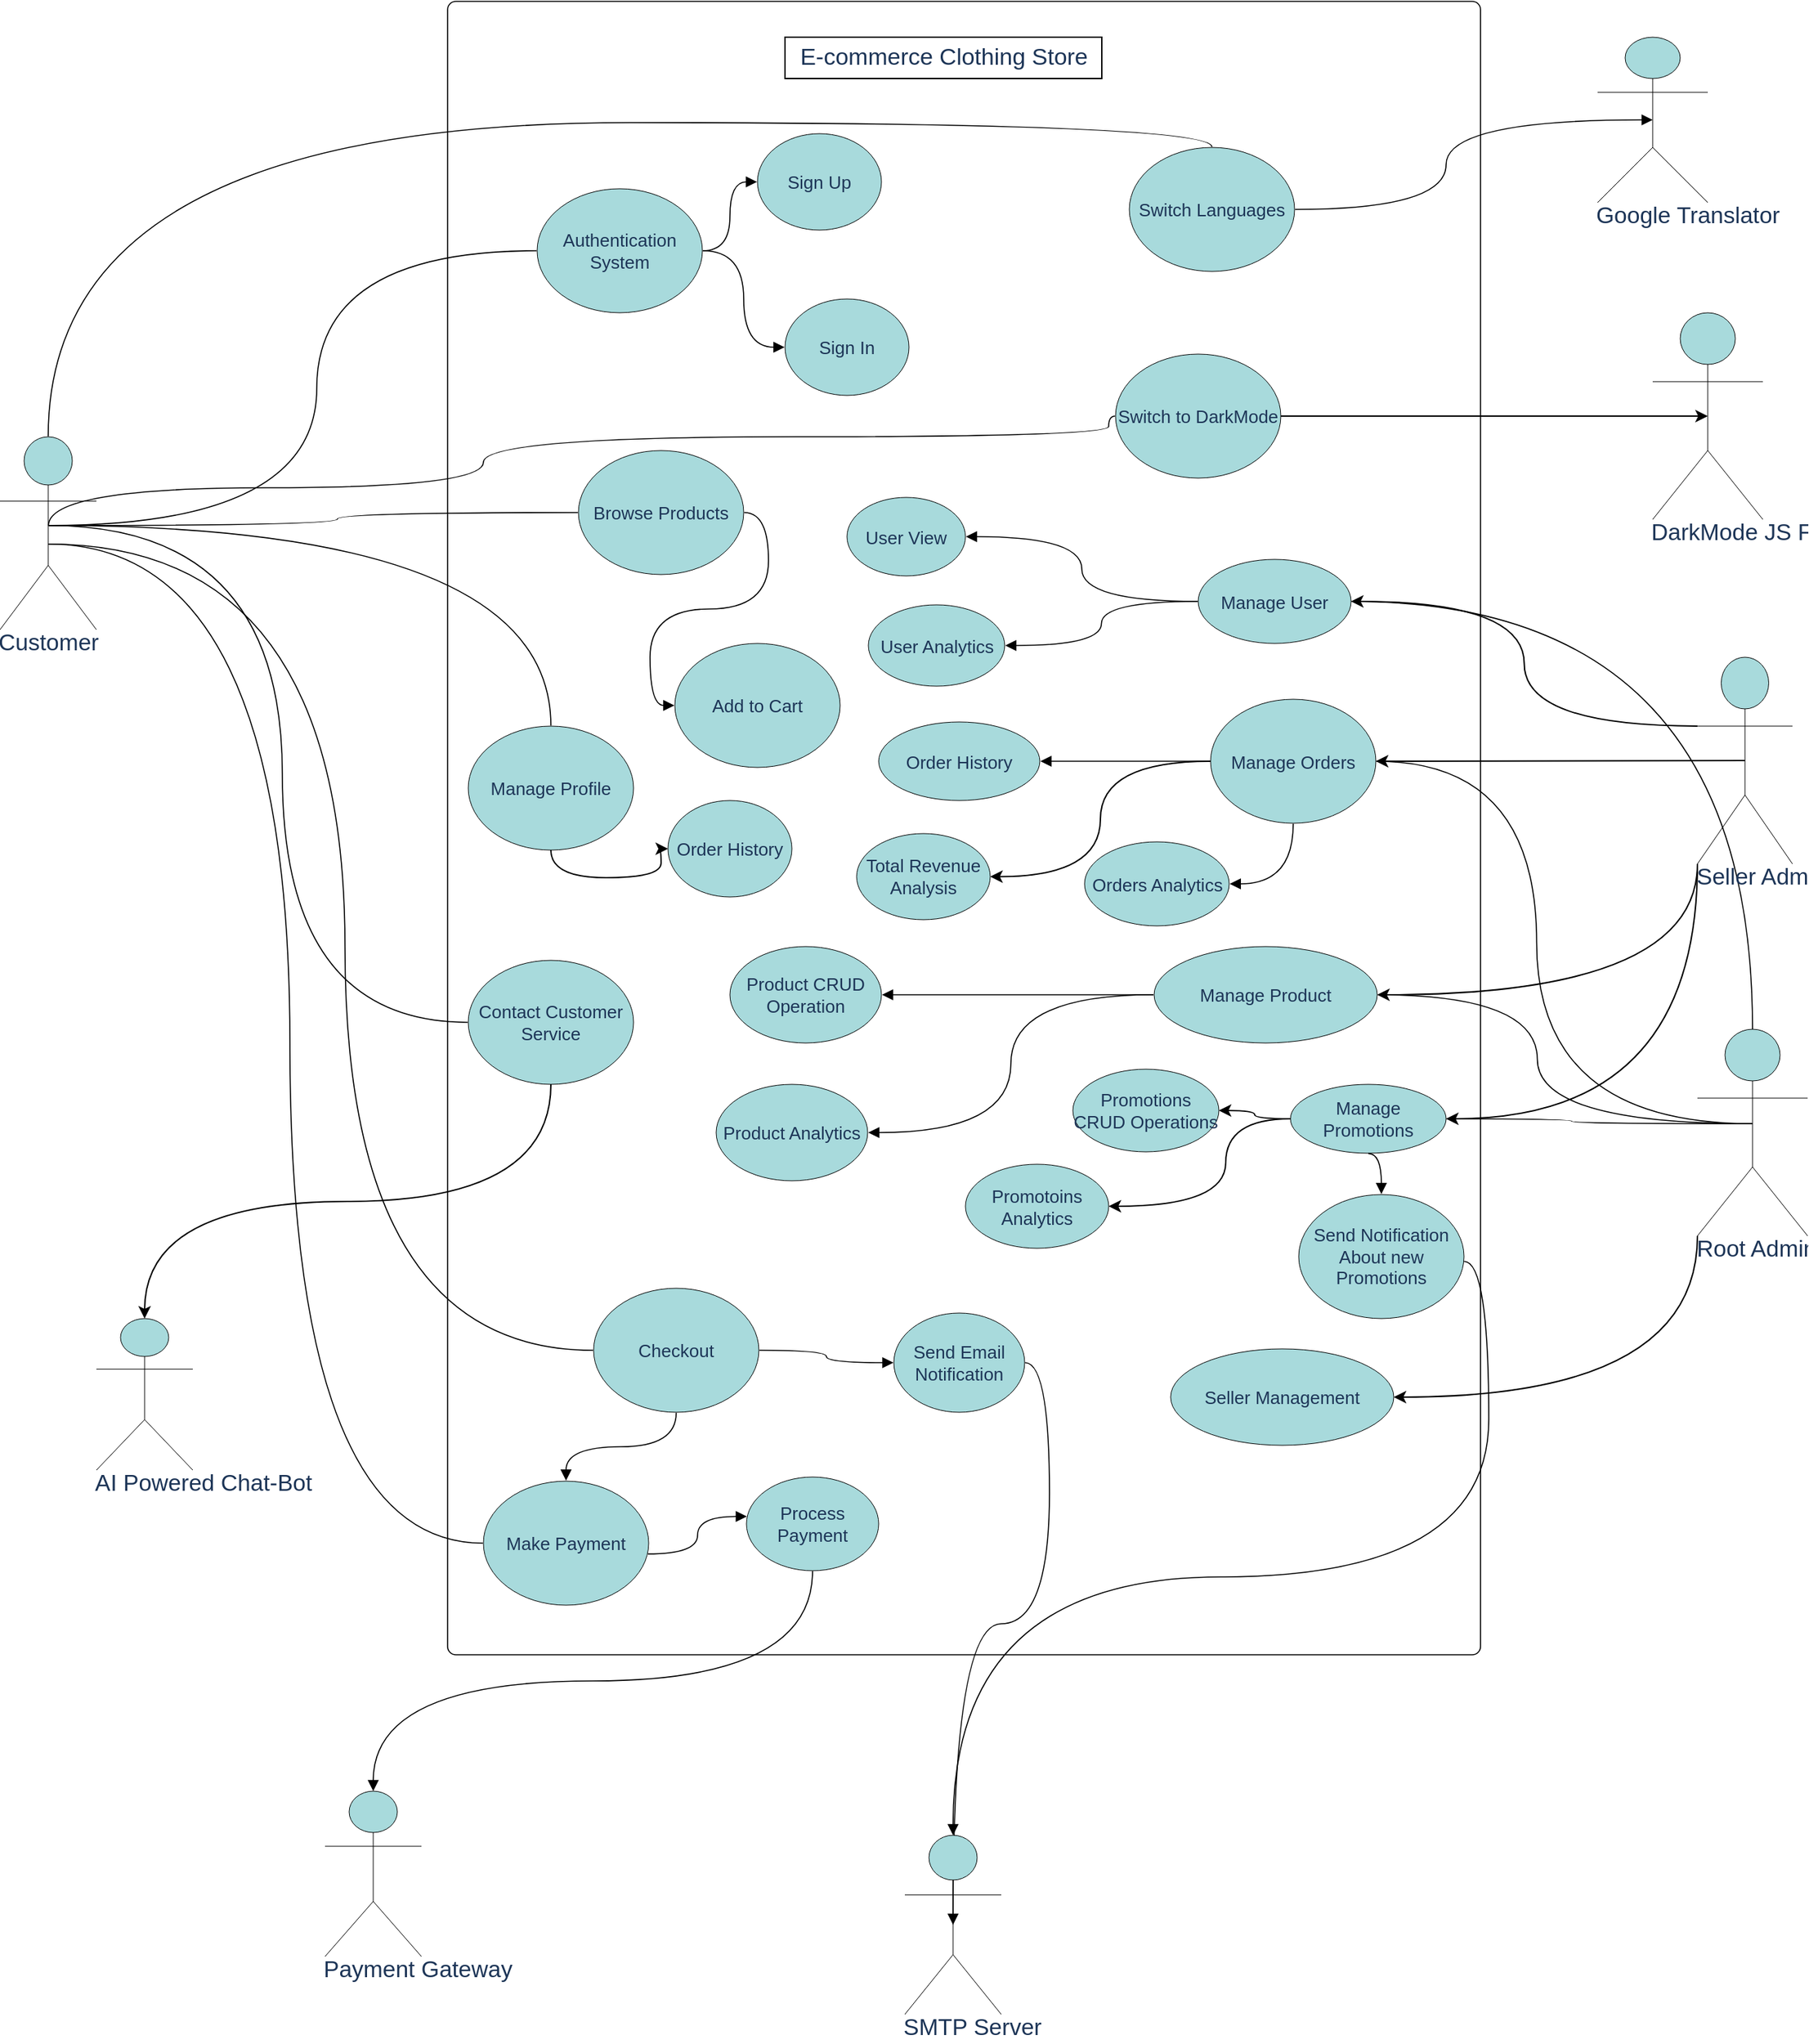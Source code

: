 <mxfile version="24.7.8">
  <diagram id="C5RBs43oDa-KdzZeNtuy" name="Page-1">
    <mxGraphModel dx="2460" dy="2837" grid="0" gridSize="10" guides="1" tooltips="1" connect="1" arrows="1" fold="1" page="1" pageScale="1" pageWidth="827" pageHeight="1169" background="#ffffff" math="0" shadow="0">
      <root>
        <mxCell id="WIyWlLk6GJQsqaUBKTNV-0" />
        <mxCell id="WIyWlLk6GJQsqaUBKTNV-1" parent="WIyWlLk6GJQsqaUBKTNV-0" />
        <mxCell id="pifIru_r2vXAxXlbm9yj-0" value="" style="html=1;overflow=block;blockSpacing=1;whiteSpace=wrap;container=1;pointerEvents=0;collapsible=0;recursiveResize=0;fontSize=16.8;align=center;spacing=0;strokeOpacity=100;fillOpacity=0;rounded=1;absoluteArcSize=1;arcSize=12;strokeWidth=0.8;lucidId=wFwLG.ILVi7U;labelBackgroundColor=none;fillColor=#A8DADC;strokeColor=#000000;fontColor=#1D3557;" parent="WIyWlLk6GJQsqaUBKTNV-1" vertex="1">
          <mxGeometry x="515" y="-646" width="750" height="1200" as="geometry" />
        </mxCell>
        <mxCell id="pifIru_r2vXAxXlbm9yj-49" value="Promotions CRUD Operations" style="html=1;overflow=block;blockSpacing=1;whiteSpace=wrap;ellipse;fontSize=13;spacing=0;rounded=1;absoluteArcSize=1;arcSize=12;strokeWidth=NaN;lucidId=pd3QcKK1s7f7;labelBackgroundColor=none;fillColor=#A8DADC;strokeColor=#000000;fontColor=#1D3557;" parent="pifIru_r2vXAxXlbm9yj-0" vertex="1">
          <mxGeometry x="454" y="775" width="106" height="60" as="geometry" />
        </mxCell>
        <mxCell id="pifIru_r2vXAxXlbm9yj-50" value="Promotoins Analytics" style="html=1;overflow=block;blockSpacing=1;whiteSpace=wrap;ellipse;fontSize=13;spacing=0;rounded=1;absoluteArcSize=1;arcSize=12;strokeWidth=NaN;lucidId=sd3QZp_BktQ3;labelBackgroundColor=none;fillColor=#A8DADC;strokeColor=#000000;fontColor=#1D3557;" parent="pifIru_r2vXAxXlbm9yj-0" vertex="1">
          <mxGeometry x="376" y="844" width="104" height="61" as="geometry" />
        </mxCell>
        <mxCell id="pifIru_r2vXAxXlbm9yj-51" value="Order History" style="html=1;overflow=block;blockSpacing=1;whiteSpace=wrap;ellipse;fontSize=13;spacing=0;rounded=1;absoluteArcSize=1;arcSize=12;strokeWidth=NaN;lucidId=4d3Qp-PK4K5e;labelBackgroundColor=none;fillColor=#A8DADC;strokeColor=#000000;fontColor=#1D3557;" parent="pifIru_r2vXAxXlbm9yj-0" vertex="1">
          <mxGeometry x="313" y="523" width="117" height="57" as="geometry" />
        </mxCell>
        <mxCell id="pifIru_r2vXAxXlbm9yj-76" value="Total Revenue Analysis" style="html=1;overflow=block;blockSpacing=1;whiteSpace=wrap;ellipse;fontSize=13;spacing=0;rounded=1;absoluteArcSize=1;arcSize=12;strokeWidth=NaN;lucidId=4d3QJEAXnf6H;labelBackgroundColor=none;fillColor=#A8DADC;strokeColor=#000000;fontColor=#1D3557;" parent="pifIru_r2vXAxXlbm9yj-0" vertex="1">
          <mxGeometry x="297" y="604" width="97" height="62.5" as="geometry" />
        </mxCell>
        <mxCell id="pifIru_r2vXAxXlbm9yj-52" value="Orders Analytics" style="html=1;overflow=block;blockSpacing=1;whiteSpace=wrap;ellipse;fontSize=13;spacing=0;rounded=1;absoluteArcSize=1;arcSize=12;strokeWidth=NaN;lucidId=4d3QJEAXnf6H;labelBackgroundColor=none;fillColor=#A8DADC;strokeColor=#000000;fontColor=#1D3557;" parent="pifIru_r2vXAxXlbm9yj-0" vertex="1">
          <mxGeometry x="462.5" y="610" width="105" height="61" as="geometry" />
        </mxCell>
        <mxCell id="Q3mcuxav1BbH51V1rq1i-0" value="Order History" style="html=1;overflow=block;blockSpacing=1;whiteSpace=wrap;ellipse;fontSize=13;spacing=0;rounded=1;absoluteArcSize=1;arcSize=12;strokeWidth=NaN;lucidId=nQ2QqsYFeYQ.;labelBackgroundColor=none;fillColor=#A8DADC;strokeColor=#000000;fontColor=#1D3557;" vertex="1" parent="pifIru_r2vXAxXlbm9yj-0">
          <mxGeometry x="160" y="580" width="90" height="70" as="geometry" />
        </mxCell>
        <mxCell id="pifIru_r2vXAxXlbm9yj-54" value="User Analytics" style="html=1;overflow=block;blockSpacing=1;whiteSpace=wrap;ellipse;fontSize=13;spacing=0;rounded=1;absoluteArcSize=1;arcSize=12;strokeWidth=NaN;lucidId=9d3Q0SebhgPl;labelBackgroundColor=none;fillColor=#A8DADC;strokeColor=#000000;fontColor=#1D3557;" parent="pifIru_r2vXAxXlbm9yj-0" vertex="1">
          <mxGeometry x="305.5" y="438" width="99" height="59" as="geometry" />
        </mxCell>
        <mxCell id="pifIru_r2vXAxXlbm9yj-53" value="User View" style="html=1;overflow=block;blockSpacing=1;whiteSpace=wrap;ellipse;fontSize=13;spacing=0;rounded=1;absoluteArcSize=1;arcSize=12;strokeWidth=NaN;lucidId=9d3QDpiqx6di;labelBackgroundColor=none;fillColor=#A8DADC;strokeColor=#000000;fontColor=#1D3557;" parent="pifIru_r2vXAxXlbm9yj-0" vertex="1">
          <mxGeometry x="290" y="360" width="86" height="57" as="geometry" />
        </mxCell>
        <mxCell id="pifIru_r2vXAxXlbm9yj-16" value="Manage Orders" style="html=1;overflow=block;blockSpacing=1;whiteSpace=wrap;ellipse;fontSize=13;spacing=0;rounded=1;absoluteArcSize=1;arcSize=12;strokeWidth=NaN;lucidId=GQ2Qpt-k2TUM;labelBackgroundColor=none;fillColor=#A8DADC;strokeColor=#000000;fontColor=#1D3557;" parent="pifIru_r2vXAxXlbm9yj-0" vertex="1">
          <mxGeometry x="554" y="506.5" width="120" height="90" as="geometry" />
        </mxCell>
        <mxCell id="pifIru_r2vXAxXlbm9yj-79" style="edgeStyle=orthogonalEdgeStyle;rounded=0;orthogonalLoop=1;jettySize=auto;html=1;exitX=0;exitY=0.5;exitDx=0;exitDy=0;entryX=1;entryY=0.5;entryDx=0;entryDy=0;labelBackgroundColor=none;strokeColor=#000000;fontColor=default;curved=1;" parent="pifIru_r2vXAxXlbm9yj-0" source="pifIru_r2vXAxXlbm9yj-16" target="pifIru_r2vXAxXlbm9yj-76" edge="1">
          <mxGeometry relative="1" as="geometry" />
        </mxCell>
        <mxCell id="pifIru_r2vXAxXlbm9yj-56" value="" style="html=1;jettySize=18;whiteSpace=wrap;fontSize=13;strokeOpacity=100;strokeWidth=0.8;rounded=1;arcSize=24;edgeStyle=orthogonalEdgeStyle;startArrow=none;endArrow=block;endFill=1;exitX=-0.003;exitY=0.5;exitPerimeter=0;entryX=1.004;entryY=0.5;entryPerimeter=0;lucidId=Hm3QSACaiqEr;labelBackgroundColor=none;strokeColor=#000000;fontColor=default;curved=1;" parent="pifIru_r2vXAxXlbm9yj-0" source="pifIru_r2vXAxXlbm9yj-16" target="pifIru_r2vXAxXlbm9yj-51" edge="1">
          <mxGeometry width="100" height="100" relative="1" as="geometry" />
        </mxCell>
        <mxCell id="pifIru_r2vXAxXlbm9yj-57" value="" style="html=1;jettySize=18;whiteSpace=wrap;fontSize=13;strokeOpacity=100;strokeWidth=0.8;rounded=1;arcSize=24;edgeStyle=orthogonalEdgeStyle;startArrow=none;endArrow=block;endFill=1;exitX=0.5;exitY=1.004;exitPerimeter=0;entryX=1.004;entryY=0.5;entryPerimeter=0;lucidId=Mm3QhTQ4Bzop;labelBackgroundColor=none;strokeColor=#000000;fontColor=default;curved=1;" parent="pifIru_r2vXAxXlbm9yj-0" source="pifIru_r2vXAxXlbm9yj-16" target="pifIru_r2vXAxXlbm9yj-52" edge="1">
          <mxGeometry width="100" height="100" relative="1" as="geometry" />
        </mxCell>
        <mxCell id="pifIru_r2vXAxXlbm9yj-23" value="Send Email Notification" style="html=1;overflow=block;blockSpacing=1;whiteSpace=wrap;ellipse;fontSize=13;spacing=0;rounded=1;absoluteArcSize=1;arcSize=12;strokeWidth=NaN;lucidId=K02QZPRtgNHE;labelBackgroundColor=none;fillColor=#A8DADC;strokeColor=#000000;fontColor=#1D3557;" parent="pifIru_r2vXAxXlbm9yj-0" vertex="1">
          <mxGeometry x="324" y="952" width="95" height="72" as="geometry" />
        </mxCell>
        <mxCell id="pifIru_r2vXAxXlbm9yj-22" value="Process Payment " style="html=1;overflow=block;blockSpacing=1;whiteSpace=wrap;ellipse;fontSize=13;spacing=0;rounded=1;absoluteArcSize=1;arcSize=12;strokeWidth=NaN;lucidId=k02QTc5v30ZF;labelBackgroundColor=none;fillColor=#A8DADC;strokeColor=#000000;fontColor=#1D3557;" parent="pifIru_r2vXAxXlbm9yj-0" vertex="1">
          <mxGeometry x="217" y="1071" width="96" height="68" as="geometry" />
        </mxCell>
        <mxCell id="pifIru_r2vXAxXlbm9yj-13" value="Send Notification About new Promotions" style="html=1;overflow=block;blockSpacing=1;whiteSpace=wrap;ellipse;fontSize=13;spacing=0;rounded=1;absoluteArcSize=1;arcSize=12;strokeWidth=NaN;lucidId=xQ2QNW.cw3ns;labelBackgroundColor=none;fillColor=#A8DADC;strokeColor=#000000;fontColor=#1D3557;" parent="pifIru_r2vXAxXlbm9yj-0" vertex="1">
          <mxGeometry x="618" y="866" width="120" height="90" as="geometry" />
        </mxCell>
        <mxCell id="Q3mcuxav1BbH51V1rq1i-2" value="Seller Management" style="html=1;overflow=block;blockSpacing=1;whiteSpace=wrap;ellipse;fontSize=13;spacing=0;rounded=1;absoluteArcSize=1;arcSize=12;strokeWidth=NaN;lucidId=jQ2QxQQG_BpM;labelBackgroundColor=none;fillColor=#A8DADC;strokeColor=#000000;fontColor=#1D3557;" vertex="1" parent="pifIru_r2vXAxXlbm9yj-0">
          <mxGeometry x="525" y="978" width="162" height="70" as="geometry" />
        </mxCell>
        <mxCell id="pifIru_r2vXAxXlbm9yj-1" value="Authentication System" style="html=1;overflow=block;blockSpacing=1;whiteSpace=wrap;ellipse;fontSize=13;spacing=0;rounded=1;absoluteArcSize=1;arcSize=12;strokeWidth=NaN;lucidId=3P2Q.H~9_Qun;labelBackgroundColor=none;fillColor=#A8DADC;strokeColor=#000000;fontColor=#1D3557;" parent="WIyWlLk6GJQsqaUBKTNV-1" vertex="1">
          <mxGeometry x="580" y="-510" width="120" height="90" as="geometry" />
        </mxCell>
        <mxCell id="pifIru_r2vXAxXlbm9yj-2" value="Manage User" style="html=1;overflow=block;blockSpacing=1;whiteSpace=wrap;ellipse;fontSize=13;spacing=0;rounded=1;absoluteArcSize=1;arcSize=12;strokeWidth=NaN;lucidId=fQ2QAVr1~WAZ;labelBackgroundColor=none;fillColor=#A8DADC;strokeColor=#000000;fontColor=#1D3557;" parent="WIyWlLk6GJQsqaUBKTNV-1" vertex="1">
          <mxGeometry x="1060" y="-241" width="111" height="61" as="geometry" />
        </mxCell>
        <mxCell id="pifIru_r2vXAxXlbm9yj-3" value="Sign In" style="html=1;overflow=block;blockSpacing=1;whiteSpace=wrap;ellipse;fontSize=13;spacing=0;rounded=1;absoluteArcSize=1;arcSize=12;strokeWidth=NaN;lucidId=gQ2QIkzKoQ3c;labelBackgroundColor=none;fillColor=#A8DADC;strokeColor=#000000;fontColor=#1D3557;" parent="WIyWlLk6GJQsqaUBKTNV-1" vertex="1">
          <mxGeometry x="760" y="-430" width="90" height="70" as="geometry" />
        </mxCell>
        <mxCell id="pifIru_r2vXAxXlbm9yj-4" value="Checkout" style="html=1;overflow=block;blockSpacing=1;whiteSpace=wrap;ellipse;fontSize=13;spacing=0;rounded=1;absoluteArcSize=1;arcSize=12;strokeWidth=NaN;lucidId=iQ2Qv5ktIFRi;labelBackgroundColor=none;fillColor=#A8DADC;strokeColor=#000000;fontColor=#1D3557;" parent="WIyWlLk6GJQsqaUBKTNV-1" vertex="1">
          <mxGeometry x="621" y="288" width="120" height="90" as="geometry" />
        </mxCell>
        <mxCell id="pifIru_r2vXAxXlbm9yj-5" value="Manage Product" style="html=1;overflow=block;blockSpacing=1;whiteSpace=wrap;ellipse;fontSize=13;spacing=0;rounded=1;absoluteArcSize=1;arcSize=12;strokeWidth=NaN;lucidId=jQ2QxQQG_BpM;labelBackgroundColor=none;fillColor=#A8DADC;strokeColor=#000000;fontColor=#1D3557;" parent="WIyWlLk6GJQsqaUBKTNV-1" vertex="1">
          <mxGeometry x="1028" y="40" width="162" height="70" as="geometry" />
        </mxCell>
        <mxCell id="pifIru_r2vXAxXlbm9yj-68" style="edgeStyle=orthogonalEdgeStyle;rounded=0;orthogonalLoop=1;jettySize=auto;html=1;exitX=0;exitY=0.5;exitDx=0;exitDy=0;entryX=1;entryY=0.5;entryDx=0;entryDy=0;labelBackgroundColor=none;strokeColor=#000000;fontColor=default;curved=1;" parent="WIyWlLk6GJQsqaUBKTNV-1" source="pifIru_r2vXAxXlbm9yj-6" target="pifIru_r2vXAxXlbm9yj-50" edge="1">
          <mxGeometry relative="1" as="geometry">
            <Array as="points">
              <mxPoint x="1080" y="165" />
              <mxPoint x="1080" y="229" />
            </Array>
          </mxGeometry>
        </mxCell>
        <mxCell id="pifIru_r2vXAxXlbm9yj-69" style="edgeStyle=orthogonalEdgeStyle;rounded=0;orthogonalLoop=1;jettySize=auto;html=1;exitX=0;exitY=0.5;exitDx=0;exitDy=0;entryX=1;entryY=0.5;entryDx=0;entryDy=0;labelBackgroundColor=none;strokeColor=#000000;fontColor=default;curved=1;" parent="WIyWlLk6GJQsqaUBKTNV-1" source="pifIru_r2vXAxXlbm9yj-6" target="pifIru_r2vXAxXlbm9yj-49" edge="1">
          <mxGeometry relative="1" as="geometry" />
        </mxCell>
        <mxCell id="pifIru_r2vXAxXlbm9yj-6" value="Manage Promotions" style="html=1;overflow=block;blockSpacing=1;whiteSpace=wrap;ellipse;fontSize=13;spacing=0;rounded=1;absoluteArcSize=1;arcSize=12;strokeWidth=NaN;lucidId=kQ2QFgKMFvje;labelBackgroundColor=none;fillColor=#A8DADC;strokeColor=#000000;fontColor=#1D3557;" parent="WIyWlLk6GJQsqaUBKTNV-1" vertex="1">
          <mxGeometry x="1127" y="140" width="113" height="50" as="geometry" />
        </mxCell>
        <mxCell id="pifIru_r2vXAxXlbm9yj-7" value="Contact Customer Service   " style="html=1;overflow=block;blockSpacing=1;whiteSpace=wrap;ellipse;fontSize=13;spacing=0;rounded=1;absoluteArcSize=1;arcSize=12;strokeWidth=NaN;lucidId=lQ2Qx4Nd9Wk9;labelBackgroundColor=none;fillColor=#A8DADC;strokeColor=#000000;fontColor=#1D3557;" parent="WIyWlLk6GJQsqaUBKTNV-1" vertex="1">
          <mxGeometry x="530" y="50" width="120" height="90" as="geometry" />
        </mxCell>
        <mxCell id="pifIru_r2vXAxXlbm9yj-8" value="Browse Products" style="html=1;overflow=block;blockSpacing=1;whiteSpace=wrap;ellipse;fontSize=13;spacing=0;rounded=1;absoluteArcSize=1;arcSize=12;strokeWidth=NaN;lucidId=mQ2Qm.7M6L1k;labelBackgroundColor=none;fillColor=#A8DADC;strokeColor=#000000;fontColor=#1D3557;" parent="WIyWlLk6GJQsqaUBKTNV-1" vertex="1">
          <mxGeometry x="610" y="-320" width="120" height="90" as="geometry" />
        </mxCell>
        <mxCell id="Q3mcuxav1BbH51V1rq1i-1" style="edgeStyle=orthogonalEdgeStyle;rounded=0;orthogonalLoop=1;jettySize=auto;html=1;exitX=0.5;exitY=1;exitDx=0;exitDy=0;entryX=0;entryY=0.5;entryDx=0;entryDy=0;curved=1;strokeColor=#000000;" edge="1" parent="WIyWlLk6GJQsqaUBKTNV-1" source="pifIru_r2vXAxXlbm9yj-9" target="Q3mcuxav1BbH51V1rq1i-0">
          <mxGeometry relative="1" as="geometry" />
        </mxCell>
        <mxCell id="pifIru_r2vXAxXlbm9yj-9" value="Manage Profile" style="html=1;overflow=block;blockSpacing=1;whiteSpace=wrap;ellipse;fontSize=13;spacing=0;rounded=1;absoluteArcSize=1;arcSize=12;strokeWidth=NaN;lucidId=nQ2QqsYFeYQ.;labelBackgroundColor=none;fillColor=#A8DADC;strokeColor=#000000;fontColor=#1D3557;" parent="WIyWlLk6GJQsqaUBKTNV-1" vertex="1">
          <mxGeometry x="530" y="-120" width="120" height="90" as="geometry" />
        </mxCell>
        <mxCell id="pifIru_r2vXAxXlbm9yj-10" value="Add to Cart" style="html=1;overflow=block;blockSpacing=1;whiteSpace=wrap;ellipse;fontSize=13;spacing=0;rounded=1;absoluteArcSize=1;arcSize=12;strokeWidth=NaN;lucidId=oQ2Qj8.CE8-h;labelBackgroundColor=none;fillColor=#A8DADC;strokeColor=#000000;fontColor=#1D3557;" parent="WIyWlLk6GJQsqaUBKTNV-1" vertex="1">
          <mxGeometry x="680" y="-180" width="120" height="90" as="geometry" />
        </mxCell>
        <mxCell id="pifIru_r2vXAxXlbm9yj-11" value="Sign Up" style="html=1;overflow=block;blockSpacing=1;whiteSpace=wrap;ellipse;fontSize=13;spacing=0;rounded=1;absoluteArcSize=1;arcSize=12;strokeWidth=NaN;lucidId=pQ2Qm06I7Qx0;labelBackgroundColor=none;fillColor=#A8DADC;strokeColor=#000000;fontColor=#1D3557;" parent="WIyWlLk6GJQsqaUBKTNV-1" vertex="1">
          <mxGeometry x="740" y="-550" width="90" height="70" as="geometry" />
        </mxCell>
        <mxCell id="pifIru_r2vXAxXlbm9yj-12" value="Switch to DarkMode" style="html=1;overflow=block;blockSpacing=1;whiteSpace=wrap;ellipse;fontSize=13;spacing=0;rounded=1;absoluteArcSize=1;arcSize=12;strokeWidth=NaN;lucidId=rQ2QpaAHrQou;labelBackgroundColor=none;fillColor=#A8DADC;strokeColor=#000000;fontColor=#1D3557;" parent="WIyWlLk6GJQsqaUBKTNV-1" vertex="1">
          <mxGeometry x="1000" y="-390" width="120" height="90" as="geometry" />
        </mxCell>
        <mxCell id="pifIru_r2vXAxXlbm9yj-14" value="Switch Languages" style="html=1;overflow=block;blockSpacing=1;whiteSpace=wrap;ellipse;fontSize=13;spacing=0;rounded=1;absoluteArcSize=1;arcSize=12;strokeWidth=NaN;lucidId=CQ2Q1B0ERteK;labelBackgroundColor=none;fillColor=#A8DADC;strokeColor=#000000;fontColor=#1D3557;" parent="WIyWlLk6GJQsqaUBKTNV-1" vertex="1">
          <mxGeometry x="1010" y="-540" width="120" height="90" as="geometry" />
        </mxCell>
        <mxCell id="pifIru_r2vXAxXlbm9yj-15" value="Make Payment" style="html=1;overflow=block;blockSpacing=1;whiteSpace=wrap;ellipse;fontSize=13;spacing=0;rounded=1;absoluteArcSize=1;arcSize=12;strokeWidth=NaN;lucidId=EQ2QeJfleQwZ;labelBackgroundColor=none;fillColor=#A8DADC;strokeColor=#000000;fontColor=#1D3557;" parent="WIyWlLk6GJQsqaUBKTNV-1" vertex="1">
          <mxGeometry x="541" y="428" width="120" height="90" as="geometry" />
        </mxCell>
        <mxCell id="pifIru_r2vXAxXlbm9yj-17" value="" style="html=1;jettySize=18;whiteSpace=wrap;fontSize=13;strokeOpacity=100;strokeWidth=0.8;rounded=1;arcSize=24;edgeStyle=orthogonalEdgeStyle;startArrow=none;endArrow=block;endFill=1;exitX=1.003;exitY=0.5;exitPerimeter=0;entryX=-0.004;entryY=0.5;entryPerimeter=0;lucidId=jS2QM.ftMQUg;labelBackgroundColor=none;strokeColor=#000000;fontColor=default;curved=1;" parent="WIyWlLk6GJQsqaUBKTNV-1" source="pifIru_r2vXAxXlbm9yj-1" target="pifIru_r2vXAxXlbm9yj-3" edge="1">
          <mxGeometry width="100" height="100" relative="1" as="geometry" />
        </mxCell>
        <mxCell id="pifIru_r2vXAxXlbm9yj-18" value="" style="html=1;jettySize=18;whiteSpace=wrap;fontSize=13;strokeOpacity=100;strokeWidth=0.8;rounded=1;arcSize=24;edgeStyle=orthogonalEdgeStyle;startArrow=none;endArrow=block;endFill=1;exitX=1.003;exitY=0.5;exitPerimeter=0;entryX=-0.004;entryY=0.5;entryPerimeter=0;lucidId=oS2QCmF1P2~X;labelBackgroundColor=none;strokeColor=#000000;fontColor=default;curved=1;" parent="WIyWlLk6GJQsqaUBKTNV-1" source="pifIru_r2vXAxXlbm9yj-1" target="pifIru_r2vXAxXlbm9yj-11" edge="1">
          <mxGeometry width="100" height="100" relative="1" as="geometry" />
        </mxCell>
        <mxCell id="pifIru_r2vXAxXlbm9yj-19" value="Customer" style="html=1;overflow=block;blockSpacing=1;shape=umlActor;labelPosition=center;verticalLabelPosition=bottom;verticalAlign=top;whiteSpace=nowrap;fontSize=16.8;align=center;spacing=0;rounded=1;absoluteArcSize=1;arcSize=12;strokeWidth=NaN;lucidId=wS2QbtZ31Yji;labelBackgroundColor=none;fillColor=#A8DADC;strokeColor=#000000;fontColor=#1D3557;" parent="WIyWlLk6GJQsqaUBKTNV-1" vertex="1">
          <mxGeometry x="190" y="-330" width="70" height="140" as="geometry" />
        </mxCell>
        <mxCell id="pifIru_r2vXAxXlbm9yj-20" value="" style="html=1;jettySize=18;whiteSpace=wrap;fontSize=13;strokeOpacity=100;strokeWidth=0.8;rounded=1;arcSize=24;edgeStyle=orthogonalEdgeStyle;startArrow=none;endArrow=none;exitX=0.503;exitY=0.46;exitPerimeter=0;entryX=-0.003;entryY=0.5;entryPerimeter=0;lucidId=YS2QkivAKtR3;labelBackgroundColor=none;strokeColor=#000000;fontColor=default;curved=1;" parent="WIyWlLk6GJQsqaUBKTNV-1" source="pifIru_r2vXAxXlbm9yj-19" target="pifIru_r2vXAxXlbm9yj-1" edge="1">
          <mxGeometry width="100" height="100" relative="1" as="geometry" />
        </mxCell>
        <mxCell id="Q3mcuxav1BbH51V1rq1i-3" style="edgeStyle=orthogonalEdgeStyle;rounded=0;orthogonalLoop=1;jettySize=auto;html=1;exitX=0;exitY=1;exitDx=0;exitDy=0;exitPerimeter=0;entryX=1;entryY=0.5;entryDx=0;entryDy=0;curved=1;" edge="1" parent="WIyWlLk6GJQsqaUBKTNV-1" source="pifIru_r2vXAxXlbm9yj-21" target="Q3mcuxav1BbH51V1rq1i-2">
          <mxGeometry relative="1" as="geometry" />
        </mxCell>
        <mxCell id="pifIru_r2vXAxXlbm9yj-21" value="Root Admin" style="html=1;overflow=block;blockSpacing=1;shape=umlActor;labelPosition=center;verticalLabelPosition=bottom;verticalAlign=top;whiteSpace=nowrap;fontSize=16.8;align=center;spacing=0;rounded=1;absoluteArcSize=1;arcSize=12;strokeWidth=NaN;lucidId=fW2QMRQ2FFnh;labelBackgroundColor=none;fillColor=#A8DADC;strokeColor=#000000;fontColor=#1D3557;" parent="WIyWlLk6GJQsqaUBKTNV-1" vertex="1">
          <mxGeometry x="1422.5" y="100" width="80" height="150" as="geometry" />
        </mxCell>
        <mxCell id="pifIru_r2vXAxXlbm9yj-24" value="" style="html=1;jettySize=18;whiteSpace=wrap;fontSize=13;strokeOpacity=100;strokeWidth=0.8;rounded=1;arcSize=24;edgeStyle=orthogonalEdgeStyle;startArrow=none;endArrow=none;exitX=0.5;exitY=0;exitPerimeter=0;entryX=1.003;entryY=0.5;entryPerimeter=0;lucidId=C32QKCeXfjsl;labelBackgroundColor=none;strokeColor=#000000;fontColor=default;curved=1;exitDx=0;exitDy=0;" parent="WIyWlLk6GJQsqaUBKTNV-1" source="pifIru_r2vXAxXlbm9yj-21" target="pifIru_r2vXAxXlbm9yj-2" edge="1">
          <mxGeometry width="100" height="100" relative="1" as="geometry" />
        </mxCell>
        <mxCell id="pifIru_r2vXAxXlbm9yj-25" value="" style="html=1;jettySize=18;whiteSpace=wrap;fontSize=13;strokeOpacity=100;strokeWidth=0.8;rounded=1;arcSize=24;edgeStyle=orthogonalEdgeStyle;startArrow=none;endArrow=none;exitX=0.497;exitY=0.457;exitPerimeter=0;entryX=1.003;entryY=0.5;entryPerimeter=0;lucidId=932QZNVqoMZQ;labelBackgroundColor=none;strokeColor=#000000;fontColor=default;curved=1;" parent="WIyWlLk6GJQsqaUBKTNV-1" source="pifIru_r2vXAxXlbm9yj-21" target="pifIru_r2vXAxXlbm9yj-6" edge="1">
          <mxGeometry width="100" height="100" relative="1" as="geometry" />
        </mxCell>
        <mxCell id="pifIru_r2vXAxXlbm9yj-26" value="" style="html=1;jettySize=18;whiteSpace=wrap;fontSize=13;strokeOpacity=100;strokeWidth=0.8;rounded=1;arcSize=24;edgeStyle=orthogonalEdgeStyle;startArrow=none;endArrow=none;exitX=0.497;exitY=0.457;exitPerimeter=0;entryX=1.003;entryY=0.5;entryPerimeter=0;lucidId=a42Q~a6FYPwT;labelBackgroundColor=none;strokeColor=#000000;fontColor=default;curved=1;" parent="WIyWlLk6GJQsqaUBKTNV-1" source="pifIru_r2vXAxXlbm9yj-21" target="pifIru_r2vXAxXlbm9yj-16" edge="1">
          <mxGeometry width="100" height="100" relative="1" as="geometry" />
        </mxCell>
        <mxCell id="pifIru_r2vXAxXlbm9yj-27" value="" style="html=1;jettySize=18;whiteSpace=wrap;fontSize=13;strokeOpacity=100;strokeWidth=0.8;rounded=1;arcSize=24;edgeStyle=orthogonalEdgeStyle;startArrow=none;endArrow=none;exitX=0.497;exitY=0.457;exitPerimeter=0;entryX=1.003;entryY=0.5;entryPerimeter=0;lucidId=e42Q2VV_luOM;labelBackgroundColor=none;strokeColor=#000000;fontColor=default;curved=1;" parent="WIyWlLk6GJQsqaUBKTNV-1" source="pifIru_r2vXAxXlbm9yj-21" target="pifIru_r2vXAxXlbm9yj-5" edge="1">
          <mxGeometry width="100" height="100" relative="1" as="geometry" />
        </mxCell>
        <mxCell id="pifIru_r2vXAxXlbm9yj-28" value="" style="html=1;jettySize=18;whiteSpace=wrap;fontSize=13;strokeOpacity=100;strokeWidth=0.8;rounded=1;arcSize=24;edgeStyle=orthogonalEdgeStyle;startArrow=none;endArrow=block;endFill=1;exitX=0.5;exitY=1.004;exitPerimeter=0;entryX=0.5;entryY=-0.004;entryPerimeter=0;lucidId=d52QgO6s89XO;labelBackgroundColor=none;strokeColor=#000000;fontColor=default;curved=1;" parent="WIyWlLk6GJQsqaUBKTNV-1" source="pifIru_r2vXAxXlbm9yj-4" target="pifIru_r2vXAxXlbm9yj-15" edge="1">
          <mxGeometry width="100" height="100" relative="1" as="geometry" />
        </mxCell>
        <mxCell id="pifIru_r2vXAxXlbm9yj-29" value="" style="html=1;jettySize=18;whiteSpace=wrap;fontSize=13;strokeOpacity=100;strokeWidth=0.8;rounded=1;arcSize=24;edgeStyle=orthogonalEdgeStyle;startArrow=none;endArrow=block;endFill=1;exitX=0.995;exitY=0.587;exitPerimeter=0;entryX=0.003;entryY=0.421;entryPerimeter=0;lucidId=h52QdWX0Kzrl;labelBackgroundColor=none;strokeColor=#000000;fontColor=default;curved=1;" parent="WIyWlLk6GJQsqaUBKTNV-1" source="pifIru_r2vXAxXlbm9yj-15" target="pifIru_r2vXAxXlbm9yj-22" edge="1">
          <mxGeometry width="100" height="100" relative="1" as="geometry" />
        </mxCell>
        <mxCell id="pifIru_r2vXAxXlbm9yj-30" value="" style="html=1;jettySize=18;whiteSpace=wrap;fontSize=13;strokeOpacity=100;strokeWidth=0.8;rounded=1;arcSize=24;edgeStyle=orthogonalEdgeStyle;startArrow=none;endArrow=block;endFill=1;exitX=0.5;exitY=1.004;exitPerimeter=0;lucidId=w52QEXJGFA~v;entryX=0.5;entryY=0;entryDx=0;entryDy=0;entryPerimeter=0;labelBackgroundColor=none;strokeColor=#000000;fontColor=default;curved=1;" parent="WIyWlLk6GJQsqaUBKTNV-1" source="pifIru_r2vXAxXlbm9yj-22" target="pifIru_r2vXAxXlbm9yj-67" edge="1">
          <mxGeometry width="100" height="100" relative="1" as="geometry">
            <mxPoint x="965" y="642" as="targetPoint" />
          </mxGeometry>
        </mxCell>
        <mxCell id="pifIru_r2vXAxXlbm9yj-31" value="" style="html=1;jettySize=18;whiteSpace=wrap;fontSize=13;strokeOpacity=100;strokeWidth=0.8;rounded=1;arcSize=24;edgeStyle=orthogonalEdgeStyle;startArrow=none;endArrow=none;exitX=0.503;exitY=0.46;exitPerimeter=0;entryX=-0.003;entryY=0.5;entryPerimeter=0;lucidId=S52QfJqC3od9;labelBackgroundColor=none;strokeColor=#000000;fontColor=default;curved=1;" parent="WIyWlLk6GJQsqaUBKTNV-1" source="pifIru_r2vXAxXlbm9yj-19" target="pifIru_r2vXAxXlbm9yj-7" edge="1">
          <mxGeometry width="100" height="100" relative="1" as="geometry" />
        </mxCell>
        <mxCell id="pifIru_r2vXAxXlbm9yj-32" value="" style="html=1;jettySize=18;whiteSpace=wrap;fontSize=13;strokeOpacity=100;strokeWidth=0.8;rounded=1;arcSize=24;edgeStyle=orthogonalEdgeStyle;startArrow=none;endArrow=none;exitX=0.503;exitY=0.46;exitPerimeter=0;entryX=0.5;entryY=-0.004;entryPerimeter=0;lucidId=652QtQcde9I_;labelBackgroundColor=none;strokeColor=#000000;fontColor=default;curved=1;" parent="WIyWlLk6GJQsqaUBKTNV-1" source="pifIru_r2vXAxXlbm9yj-19" target="pifIru_r2vXAxXlbm9yj-9" edge="1">
          <mxGeometry width="100" height="100" relative="1" as="geometry" />
        </mxCell>
        <mxCell id="pifIru_r2vXAxXlbm9yj-33" value="" style="html=1;jettySize=18;whiteSpace=wrap;fontSize=13;strokeOpacity=100;strokeWidth=0.8;rounded=1;arcSize=24;edgeStyle=orthogonalEdgeStyle;startArrow=none;endArrow=none;exitX=0.503;exitY=0.46;exitPerimeter=0;entryX=-0.003;entryY=0.5;entryPerimeter=0;lucidId=_52QZ_y7A5KY;labelBackgroundColor=none;strokeColor=#000000;fontColor=default;curved=1;" parent="WIyWlLk6GJQsqaUBKTNV-1" source="pifIru_r2vXAxXlbm9yj-19" target="pifIru_r2vXAxXlbm9yj-8" edge="1">
          <mxGeometry width="100" height="100" relative="1" as="geometry" />
        </mxCell>
        <mxCell id="pifIru_r2vXAxXlbm9yj-34" value="" style="html=1;jettySize=18;whiteSpace=wrap;fontSize=13;strokeOpacity=100;strokeWidth=0.8;rounded=1;arcSize=24;edgeStyle=orthogonalEdgeStyle;startArrow=none;endArrow=none;exitX=0.503;exitY=0.46;exitPerimeter=0;entryX=-0.003;entryY=0.5;entryPerimeter=0;lucidId=_62Q~MBwwOtY;labelBackgroundColor=none;strokeColor=#000000;fontColor=default;curved=1;" parent="WIyWlLk6GJQsqaUBKTNV-1" source="pifIru_r2vXAxXlbm9yj-19" target="pifIru_r2vXAxXlbm9yj-12" edge="1">
          <mxGeometry width="100" height="100" relative="1" as="geometry">
            <Array as="points">
              <mxPoint x="225" y="-293" />
              <mxPoint x="541" y="-293" />
              <mxPoint x="541" y="-330" />
              <mxPoint x="995" y="-330" />
            </Array>
          </mxGeometry>
        </mxCell>
        <mxCell id="pifIru_r2vXAxXlbm9yj-35" value="" style="html=1;jettySize=18;whiteSpace=wrap;fontSize=13;strokeOpacity=100;strokeWidth=0.8;rounded=1;arcSize=24;edgeStyle=orthogonalEdgeStyle;startArrow=none;endArrow=block;endFill=1;exitX=1.003;exitY=0.5;exitPerimeter=0;entryX=-0.003;entryY=0.5;entryPerimeter=0;lucidId=o72Q9_r~1fVi;labelBackgroundColor=none;strokeColor=#000000;fontColor=default;curved=1;" parent="WIyWlLk6GJQsqaUBKTNV-1" source="pifIru_r2vXAxXlbm9yj-4" target="pifIru_r2vXAxXlbm9yj-23" edge="1">
          <mxGeometry width="100" height="100" relative="1" as="geometry" />
        </mxCell>
        <mxCell id="pifIru_r2vXAxXlbm9yj-36" value="" style="html=1;jettySize=18;whiteSpace=wrap;fontSize=13;strokeOpacity=100;strokeWidth=0.8;rounded=1;arcSize=24;edgeStyle=orthogonalEdgeStyle;startArrow=none;endArrow=block;endFill=1;exitX=1.003;exitY=0.5;exitPerimeter=0;lucidId=r72QWai7w_.q;entryX=0.5;entryY=0.5;entryDx=0;entryDy=0;entryPerimeter=0;labelBackgroundColor=none;strokeColor=#000000;fontColor=default;curved=1;" parent="WIyWlLk6GJQsqaUBKTNV-1" source="pifIru_r2vXAxXlbm9yj-23" target="pifIru_r2vXAxXlbm9yj-66" edge="1">
          <mxGeometry width="100" height="100" relative="1" as="geometry">
            <mxPoint x="1340" y="597" as="targetPoint" />
          </mxGeometry>
        </mxCell>
        <mxCell id="pifIru_r2vXAxXlbm9yj-37" value="" style="html=1;jettySize=18;whiteSpace=wrap;fontSize=13;strokeOpacity=100;strokeWidth=0.8;rounded=1;arcSize=24;edgeStyle=orthogonalEdgeStyle;startArrow=none;endArrow=block;endFill=1;exitX=1.001;exitY=0.539;exitPerimeter=0;lucidId=V72QMO_0Cdx9;entryX=0.5;entryY=0;entryDx=0;entryDy=0;entryPerimeter=0;labelBackgroundColor=none;strokeColor=#000000;fontColor=default;curved=1;" parent="WIyWlLk6GJQsqaUBKTNV-1" source="pifIru_r2vXAxXlbm9yj-13" target="pifIru_r2vXAxXlbm9yj-66" edge="1">
          <mxGeometry width="100" height="100" relative="1" as="geometry">
            <mxPoint x="1400" y="597" as="targetPoint" />
          </mxGeometry>
        </mxCell>
        <mxCell id="pifIru_r2vXAxXlbm9yj-38" value="" style="html=1;jettySize=18;whiteSpace=wrap;fontSize=13;strokeOpacity=100;strokeWidth=0.8;rounded=1;arcSize=24;edgeStyle=orthogonalEdgeStyle;startArrow=none;endArrow=block;endFill=1;exitX=1.003;exitY=0.5;exitPerimeter=0;entryX=-0.003;entryY=0.5;entryPerimeter=0;lucidId=C-2QEv6fhq6a;labelBackgroundColor=none;strokeColor=#000000;fontColor=default;curved=1;" parent="WIyWlLk6GJQsqaUBKTNV-1" source="pifIru_r2vXAxXlbm9yj-8" target="pifIru_r2vXAxXlbm9yj-10" edge="1">
          <mxGeometry width="100" height="100" relative="1" as="geometry" />
        </mxCell>
        <mxCell id="pifIru_r2vXAxXlbm9yj-39" value="" style="html=1;jettySize=18;whiteSpace=wrap;fontSize=13;strokeOpacity=100;strokeWidth=0.8;rounded=1;arcSize=24;edgeStyle=orthogonalEdgeStyle;startArrow=none;endArrow=none;exitX=0.5;exitY=-0.002;exitPerimeter=0;entryX=0.5;entryY=-0.004;entryPerimeter=0;lucidId=T_2QNb2r6nQm;labelBackgroundColor=none;strokeColor=#000000;fontColor=default;curved=1;" parent="WIyWlLk6GJQsqaUBKTNV-1" source="pifIru_r2vXAxXlbm9yj-19" target="pifIru_r2vXAxXlbm9yj-14" edge="1">
          <mxGeometry width="100" height="100" relative="1" as="geometry" />
        </mxCell>
        <mxCell id="pifIru_r2vXAxXlbm9yj-40" value="" style="html=1;jettySize=18;whiteSpace=wrap;fontSize=13;strokeOpacity=100;strokeWidth=0.8;rounded=1;arcSize=24;edgeStyle=orthogonalEdgeStyle;startArrow=none;endArrow=block;endFill=1;exitX=1.003;exitY=0.5;exitPerimeter=0;lucidId=7_2QXwXe3LPr;entryX=0.5;entryY=0.5;entryDx=0;entryDy=0;entryPerimeter=0;labelBackgroundColor=none;strokeColor=#000000;fontColor=default;curved=1;" parent="WIyWlLk6GJQsqaUBKTNV-1" source="pifIru_r2vXAxXlbm9yj-14" target="pifIru_r2vXAxXlbm9yj-65" edge="1">
          <mxGeometry width="100" height="100" relative="1" as="geometry">
            <mxPoint x="1340" y="-543" as="targetPoint" />
          </mxGeometry>
        </mxCell>
        <mxCell id="pifIru_r2vXAxXlbm9yj-41" value="" style="html=1;jettySize=18;whiteSpace=wrap;fontSize=13;strokeOpacity=100;strokeWidth=0.8;rounded=1;arcSize=24;edgeStyle=orthogonalEdgeStyle;startArrow=none;endArrow=none;exitX=0.5;exitY=0.556;exitPerimeter=0;entryX=-0.003;entryY=0.5;entryPerimeter=0;lucidId=4.2QdxSUvhn6;labelBackgroundColor=none;strokeColor=#000000;fontColor=default;curved=1;" parent="WIyWlLk6GJQsqaUBKTNV-1" source="pifIru_r2vXAxXlbm9yj-19" target="pifIru_r2vXAxXlbm9yj-15" edge="1">
          <mxGeometry width="100" height="100" relative="1" as="geometry" />
        </mxCell>
        <mxCell id="pifIru_r2vXAxXlbm9yj-42" value="" style="html=1;jettySize=18;whiteSpace=wrap;fontSize=13;strokeOpacity=100;strokeWidth=0.8;rounded=1;arcSize=24;edgeStyle=orthogonalEdgeStyle;startArrow=none;endArrow=none;exitX=0.5;exitY=0.556;exitPerimeter=0;entryX=-0.003;entryY=0.5;entryPerimeter=0;lucidId=i~2QMz9l2rcJ;labelBackgroundColor=none;strokeColor=#000000;fontColor=default;curved=1;" parent="WIyWlLk6GJQsqaUBKTNV-1" source="pifIru_r2vXAxXlbm9yj-19" target="pifIru_r2vXAxXlbm9yj-4" edge="1">
          <mxGeometry width="100" height="100" relative="1" as="geometry" />
        </mxCell>
        <mxCell id="pifIru_r2vXAxXlbm9yj-44" value="" style="html=1;jettySize=18;whiteSpace=wrap;fontSize=13;strokeOpacity=100;strokeWidth=0.8;rounded=1;arcSize=24;edgeStyle=orthogonalEdgeStyle;startArrow=none;endArrow=block;endFill=1;exitX=0.5;exitY=1.004;exitPerimeter=0;entryX=0.5;entryY=-0.004;entryPerimeter=0;lucidId=-b3Q5wJgYEle;labelBackgroundColor=none;strokeColor=#000000;fontColor=default;curved=1;" parent="WIyWlLk6GJQsqaUBKTNV-1" source="pifIru_r2vXAxXlbm9yj-6" target="pifIru_r2vXAxXlbm9yj-13" edge="1">
          <mxGeometry width="100" height="100" relative="1" as="geometry" />
        </mxCell>
        <mxCell id="pifIru_r2vXAxXlbm9yj-45" value="Product CRUD Operation" style="html=1;overflow=block;blockSpacing=1;whiteSpace=wrap;ellipse;fontSize=13;spacing=0;rounded=1;absoluteArcSize=1;arcSize=12;strokeWidth=NaN;lucidId=ic3QP5R9TpQq;labelBackgroundColor=none;fillColor=#A8DADC;strokeColor=#000000;fontColor=#1D3557;" parent="WIyWlLk6GJQsqaUBKTNV-1" vertex="1">
          <mxGeometry x="720" y="40" width="110" height="70" as="geometry" />
        </mxCell>
        <mxCell id="pifIru_r2vXAxXlbm9yj-46" value="" style="html=1;jettySize=18;whiteSpace=wrap;fontSize=13;strokeOpacity=100;strokeWidth=0.8;rounded=1;arcSize=24;edgeStyle=orthogonalEdgeStyle;startArrow=none;endArrow=block;endFill=1;exitX=-0.003;exitY=0.5;exitPerimeter=0;entryX=1.004;entryY=0.5;entryPerimeter=0;lucidId=Dc3QZu1TZT_P;labelBackgroundColor=none;strokeColor=#000000;fontColor=default;curved=1;" parent="WIyWlLk6GJQsqaUBKTNV-1" source="pifIru_r2vXAxXlbm9yj-5" target="pifIru_r2vXAxXlbm9yj-45" edge="1">
          <mxGeometry width="100" height="100" relative="1" as="geometry" />
        </mxCell>
        <mxCell id="pifIru_r2vXAxXlbm9yj-47" value="Product Analytics" style="html=1;overflow=block;blockSpacing=1;whiteSpace=wrap;ellipse;fontSize=13;spacing=0;rounded=1;absoluteArcSize=1;arcSize=12;strokeWidth=NaN;lucidId=Kc3QCh8CJPD_;labelBackgroundColor=none;fillColor=#A8DADC;strokeColor=#000000;fontColor=#1D3557;" parent="WIyWlLk6GJQsqaUBKTNV-1" vertex="1">
          <mxGeometry x="710" y="140" width="110" height="70" as="geometry" />
        </mxCell>
        <mxCell id="pifIru_r2vXAxXlbm9yj-48" value="" style="html=1;jettySize=18;whiteSpace=wrap;fontSize=13;strokeOpacity=100;strokeWidth=0.8;rounded=1;arcSize=24;edgeStyle=orthogonalEdgeStyle;startArrow=none;endArrow=block;endFill=1;exitX=-0.003;exitY=0.5;exitPerimeter=0;entryX=1.004;entryY=0.5;entryPerimeter=0;lucidId=4c3Q05Km.rs8;labelBackgroundColor=none;strokeColor=#000000;fontColor=default;curved=1;" parent="WIyWlLk6GJQsqaUBKTNV-1" source="pifIru_r2vXAxXlbm9yj-5" target="pifIru_r2vXAxXlbm9yj-47" edge="1">
          <mxGeometry width="100" height="100" relative="1" as="geometry" />
        </mxCell>
        <mxCell id="pifIru_r2vXAxXlbm9yj-55" value="" style="html=1;jettySize=18;whiteSpace=wrap;fontSize=13;strokeOpacity=100;strokeWidth=0.8;rounded=1;arcSize=24;edgeStyle=orthogonalEdgeStyle;startArrow=none;endArrow=block;endFill=1;exitX=-0.003;exitY=0.5;exitPerimeter=0;entryX=1.004;entryY=0.5;entryPerimeter=0;lucidId=Cf3QlC-s6-fq;labelBackgroundColor=none;strokeColor=#000000;fontColor=default;curved=1;" parent="WIyWlLk6GJQsqaUBKTNV-1" source="pifIru_r2vXAxXlbm9yj-2" target="pifIru_r2vXAxXlbm9yj-53" edge="1">
          <mxGeometry width="100" height="100" relative="1" as="geometry" />
        </mxCell>
        <mxCell id="pifIru_r2vXAxXlbm9yj-58" value="" style="html=1;jettySize=18;whiteSpace=wrap;fontSize=13;strokeOpacity=100;strokeWidth=0.8;rounded=1;arcSize=24;edgeStyle=orthogonalEdgeStyle;startArrow=none;endArrow=block;endFill=1;exitX=-0.003;exitY=0.5;exitPerimeter=0;entryX=1.004;entryY=0.5;entryPerimeter=0;lucidId=8m3Qo8d1yiAk;labelBackgroundColor=none;strokeColor=#000000;fontColor=default;curved=1;" parent="WIyWlLk6GJQsqaUBKTNV-1" source="pifIru_r2vXAxXlbm9yj-2" target="pifIru_r2vXAxXlbm9yj-54" edge="1">
          <mxGeometry width="100" height="100" relative="1" as="geometry" />
        </mxCell>
        <mxCell id="pifIru_r2vXAxXlbm9yj-59" value="AI Powered Chat-Bot" style="html=1;overflow=block;blockSpacing=1;shape=umlActor;labelPosition=center;verticalLabelPosition=bottom;verticalAlign=top;whiteSpace=nowrap;fontSize=16.8;align=center;spacing=0;rounded=1;absoluteArcSize=1;arcSize=12;strokeWidth=NaN;lucidId=wS2QbtZ31Yji;labelBackgroundColor=none;fillColor=#A8DADC;strokeColor=#000000;fontColor=#1D3557;" parent="WIyWlLk6GJQsqaUBKTNV-1" vertex="1">
          <mxGeometry x="260" y="310" width="70" height="110" as="geometry" />
        </mxCell>
        <mxCell id="pifIru_r2vXAxXlbm9yj-63" value="&lt;font style=&quot;font-size: 17px;&quot;&gt;E-commerce Clothing Store&lt;/font&gt;" style="text;html=1;align=center;verticalAlign=middle;resizable=0;points=[];autosize=1;strokeColor=#000000;fillColor=none;labelBackgroundColor=none;fontColor=#1D3557;" parent="WIyWlLk6GJQsqaUBKTNV-1" vertex="1">
          <mxGeometry x="760" y="-620" width="230" height="30" as="geometry" />
        </mxCell>
        <mxCell id="pifIru_r2vXAxXlbm9yj-65" value="Google Translator" style="html=1;overflow=block;blockSpacing=1;shape=umlActor;labelPosition=center;verticalLabelPosition=bottom;verticalAlign=top;whiteSpace=nowrap;fontSize=16.8;align=center;spacing=0;rounded=1;absoluteArcSize=1;arcSize=12;strokeWidth=NaN;lucidId=fW2QMRQ2FFnh;labelBackgroundColor=none;fillColor=#A8DADC;strokeColor=#000000;fontColor=#1D3557;" parent="WIyWlLk6GJQsqaUBKTNV-1" vertex="1">
          <mxGeometry x="1350" y="-620" width="80" height="120" as="geometry" />
        </mxCell>
        <mxCell id="pifIru_r2vXAxXlbm9yj-66" value="SMTP Server" style="html=1;overflow=block;blockSpacing=1;shape=umlActor;labelPosition=center;verticalLabelPosition=bottom;verticalAlign=top;whiteSpace=nowrap;fontSize=16.8;align=center;spacing=0;rounded=1;absoluteArcSize=1;arcSize=12;strokeWidth=NaN;lucidId=fW2QMRQ2FFnh;labelBackgroundColor=none;fillColor=#A8DADC;strokeColor=#000000;fontColor=#1D3557;" parent="WIyWlLk6GJQsqaUBKTNV-1" vertex="1">
          <mxGeometry x="847" y="685" width="70" height="130" as="geometry" />
        </mxCell>
        <mxCell id="pifIru_r2vXAxXlbm9yj-67" value="Payment Gateway" style="html=1;overflow=block;blockSpacing=1;shape=umlActor;labelPosition=center;verticalLabelPosition=bottom;verticalAlign=top;whiteSpace=nowrap;fontSize=16.8;align=center;spacing=0;rounded=1;absoluteArcSize=1;arcSize=12;strokeWidth=NaN;lucidId=fW2QMRQ2FFnh;labelBackgroundColor=none;fillColor=#A8DADC;strokeColor=#000000;fontColor=#1D3557;" parent="WIyWlLk6GJQsqaUBKTNV-1" vertex="1">
          <mxGeometry x="426" y="653" width="70" height="120" as="geometry" />
        </mxCell>
        <mxCell id="pifIru_r2vXAxXlbm9yj-80" style="edgeStyle=orthogonalEdgeStyle;rounded=0;orthogonalLoop=1;jettySize=auto;html=1;exitX=0.5;exitY=1;exitDx=0;exitDy=0;entryX=0.5;entryY=0;entryDx=0;entryDy=0;entryPerimeter=0;labelBackgroundColor=none;strokeColor=#000000;fontColor=default;curved=1;" parent="WIyWlLk6GJQsqaUBKTNV-1" source="pifIru_r2vXAxXlbm9yj-7" target="pifIru_r2vXAxXlbm9yj-59" edge="1">
          <mxGeometry relative="1" as="geometry" />
        </mxCell>
        <mxCell id="1rvfUMCrzz0iKJA9_l-U-1" value="DarkMode JS FramWork" style="html=1;overflow=block;blockSpacing=1;shape=umlActor;labelPosition=center;verticalLabelPosition=bottom;verticalAlign=top;whiteSpace=nowrap;fontSize=16.8;align=center;spacing=0;rounded=1;absoluteArcSize=1;arcSize=12;strokeWidth=NaN;lucidId=fW2QMRQ2FFnh;labelBackgroundColor=none;fillColor=#A8DADC;strokeColor=#000000;fontColor=#1D3557;" parent="WIyWlLk6GJQsqaUBKTNV-1" vertex="1">
          <mxGeometry x="1390" y="-420" width="80" height="150" as="geometry" />
        </mxCell>
        <mxCell id="1rvfUMCrzz0iKJA9_l-U-2" style="edgeStyle=orthogonalEdgeStyle;rounded=0;orthogonalLoop=1;jettySize=auto;html=1;exitX=1;exitY=0.5;exitDx=0;exitDy=0;entryX=0.5;entryY=0.5;entryDx=0;entryDy=0;entryPerimeter=0;curved=1;strokeColor=#000000;" parent="WIyWlLk6GJQsqaUBKTNV-1" source="pifIru_r2vXAxXlbm9yj-12" target="1rvfUMCrzz0iKJA9_l-U-1" edge="1">
          <mxGeometry relative="1" as="geometry" />
        </mxCell>
        <mxCell id="Q3mcuxav1BbH51V1rq1i-5" style="edgeStyle=orthogonalEdgeStyle;rounded=0;orthogonalLoop=1;jettySize=auto;html=1;exitX=0;exitY=0.333;exitDx=0;exitDy=0;exitPerimeter=0;entryX=1;entryY=0.5;entryDx=0;entryDy=0;curved=1;" edge="1" parent="WIyWlLk6GJQsqaUBKTNV-1" source="Q3mcuxav1BbH51V1rq1i-4" target="pifIru_r2vXAxXlbm9yj-2">
          <mxGeometry relative="1" as="geometry" />
        </mxCell>
        <mxCell id="Q3mcuxav1BbH51V1rq1i-6" style="edgeStyle=orthogonalEdgeStyle;rounded=0;orthogonalLoop=1;jettySize=auto;html=1;exitX=0.5;exitY=0.5;exitDx=0;exitDy=0;exitPerimeter=0;entryX=1;entryY=0.5;entryDx=0;entryDy=0;curved=1;" edge="1" parent="WIyWlLk6GJQsqaUBKTNV-1" source="Q3mcuxav1BbH51V1rq1i-4" target="pifIru_r2vXAxXlbm9yj-16">
          <mxGeometry relative="1" as="geometry" />
        </mxCell>
        <mxCell id="Q3mcuxav1BbH51V1rq1i-7" style="edgeStyle=orthogonalEdgeStyle;rounded=0;orthogonalLoop=1;jettySize=auto;html=1;exitX=0;exitY=1;exitDx=0;exitDy=0;exitPerimeter=0;entryX=1;entryY=0.5;entryDx=0;entryDy=0;curved=1;" edge="1" parent="WIyWlLk6GJQsqaUBKTNV-1" source="Q3mcuxav1BbH51V1rq1i-4" target="pifIru_r2vXAxXlbm9yj-5">
          <mxGeometry relative="1" as="geometry" />
        </mxCell>
        <mxCell id="Q3mcuxav1BbH51V1rq1i-8" style="edgeStyle=orthogonalEdgeStyle;rounded=0;orthogonalLoop=1;jettySize=auto;html=1;exitX=0;exitY=1;exitDx=0;exitDy=0;exitPerimeter=0;entryX=1;entryY=0.5;entryDx=0;entryDy=0;curved=1;" edge="1" parent="WIyWlLk6GJQsqaUBKTNV-1" source="Q3mcuxav1BbH51V1rq1i-4" target="pifIru_r2vXAxXlbm9yj-6">
          <mxGeometry relative="1" as="geometry" />
        </mxCell>
        <mxCell id="Q3mcuxav1BbH51V1rq1i-4" value="Seller Admin" style="html=1;overflow=block;blockSpacing=1;shape=umlActor;labelPosition=center;verticalLabelPosition=bottom;verticalAlign=top;whiteSpace=nowrap;fontSize=16.8;align=center;spacing=0;rounded=1;absoluteArcSize=1;arcSize=12;strokeWidth=NaN;lucidId=fW2QMRQ2FFnh;labelBackgroundColor=none;fillColor=#A8DADC;strokeColor=#000000;fontColor=#1D3557;" vertex="1" parent="WIyWlLk6GJQsqaUBKTNV-1">
          <mxGeometry x="1422.5" y="-170" width="69" height="150" as="geometry" />
        </mxCell>
      </root>
    </mxGraphModel>
  </diagram>
</mxfile>
